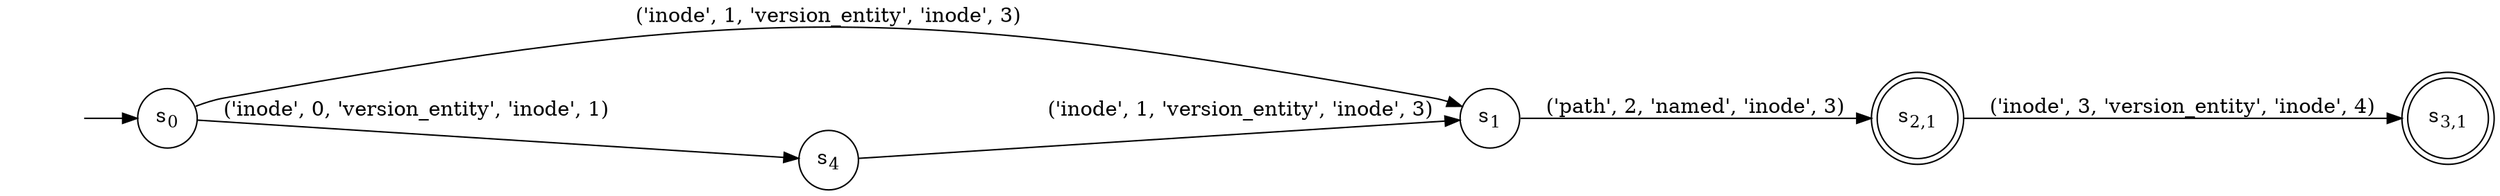 digraph DFA {
    rankdir = LR;
    I [style = invis];
    I -> S0;
    S0 [label = <s<sub>0</sub>>, shape = circle];
    S1 [label = <s<sub>1</sub>>, shape = circle];
    S2 [label = <s<sub>2,1</sub>>, shape = circle, peripheries = 2];
    S3 [label = <s<sub>3,1</sub>>, shape = circle, peripheries = 2];
    S2 -> S3 [label = "('inode', 3, 'version_entity', 'inode', 4)"];
    S1 -> S2 [label = "('path', 2, 'named', 'inode', 3)"];
    S0 -> S1 [label = "('inode', 1, 'version_entity', 'inode', 3)"];
    S4 [label = <s<sub>4</sub>>, shape = circle];
    S4 -> S1 [label = "('inode', 1, 'version_entity', 'inode', 3)"];
    S0 -> S4 [label = "('inode', 0, 'version_entity', 'inode', 1)"];
}
